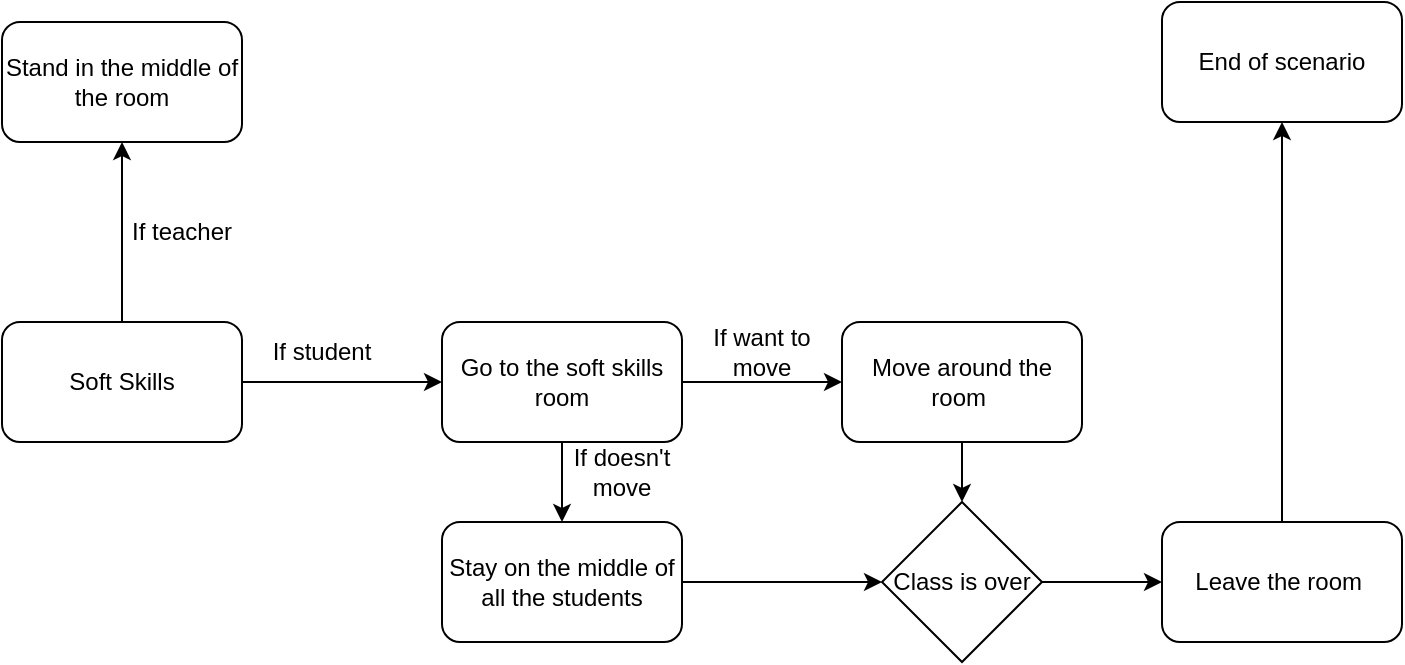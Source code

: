 <mxfile version="16.6.2" type="device"><diagram id="8Q4fqHc91in9Y62A5q7S" name="Page-3"><mxGraphModel dx="741" dy="461" grid="1" gridSize="10" guides="1" tooltips="1" connect="1" arrows="1" fold="1" page="1" pageScale="1" pageWidth="827" pageHeight="1169" background="#ffffff" math="0" shadow="0"><root><mxCell id="UfIrz_k4Wf3y0OS62gNs-0"/><mxCell id="UfIrz_k4Wf3y0OS62gNs-1" parent="UfIrz_k4Wf3y0OS62gNs-0"/><mxCell id="UfIrz_k4Wf3y0OS62gNs-3" style="edgeStyle=orthogonalEdgeStyle;rounded=0;orthogonalLoop=1;jettySize=auto;html=1;" edge="1" parent="UfIrz_k4Wf3y0OS62gNs-1" source="UfIrz_k4Wf3y0OS62gNs-2"><mxGeometry relative="1" as="geometry"><mxPoint x="60" y="130" as="targetPoint"/></mxGeometry></mxCell><mxCell id="XjYFDXdt6DOfu0zph2qX-18" value="" style="edgeStyle=orthogonalEdgeStyle;rounded=0;orthogonalLoop=1;jettySize=auto;html=1;" edge="1" parent="UfIrz_k4Wf3y0OS62gNs-1" source="UfIrz_k4Wf3y0OS62gNs-2" target="XjYFDXdt6DOfu0zph2qX-1"><mxGeometry relative="1" as="geometry"/></mxCell><mxCell id="UfIrz_k4Wf3y0OS62gNs-2" value="Soft Skills" style="rounded=1;whiteSpace=wrap;html=1;" vertex="1" parent="UfIrz_k4Wf3y0OS62gNs-1"><mxGeometry y="220" width="120" height="60" as="geometry"/></mxCell><mxCell id="UfIrz_k4Wf3y0OS62gNs-4" value="Stand in the middle of the room" style="rounded=1;whiteSpace=wrap;html=1;" vertex="1" parent="UfIrz_k4Wf3y0OS62gNs-1"><mxGeometry y="70" width="120" height="60" as="geometry"/></mxCell><mxCell id="c41__o9E34gSlg4C3WFE-0" value="If teacher" style="text;html=1;strokeColor=none;fillColor=none;align=center;verticalAlign=middle;whiteSpace=wrap;rounded=0;" vertex="1" parent="UfIrz_k4Wf3y0OS62gNs-1"><mxGeometry x="60" y="160" width="60" height="30" as="geometry"/></mxCell><mxCell id="XjYFDXdt6DOfu0zph2qX-3" value="" style="edgeStyle=orthogonalEdgeStyle;rounded=0;orthogonalLoop=1;jettySize=auto;html=1;" edge="1" parent="UfIrz_k4Wf3y0OS62gNs-1" source="XjYFDXdt6DOfu0zph2qX-1" target="XjYFDXdt6DOfu0zph2qX-2"><mxGeometry relative="1" as="geometry"/></mxCell><mxCell id="XjYFDXdt6DOfu0zph2qX-4" style="edgeStyle=orthogonalEdgeStyle;rounded=0;orthogonalLoop=1;jettySize=auto;html=1;" edge="1" parent="UfIrz_k4Wf3y0OS62gNs-1" source="XjYFDXdt6DOfu0zph2qX-1" target="XjYFDXdt6DOfu0zph2qX-5"><mxGeometry relative="1" as="geometry"><mxPoint x="280" y="350" as="targetPoint"/></mxGeometry></mxCell><mxCell id="XjYFDXdt6DOfu0zph2qX-1" value="Go to the soft skills room" style="rounded=1;whiteSpace=wrap;html=1;" vertex="1" parent="UfIrz_k4Wf3y0OS62gNs-1"><mxGeometry x="220" y="220" width="120" height="60" as="geometry"/></mxCell><mxCell id="XjYFDXdt6DOfu0zph2qX-9" value="" style="edgeStyle=orthogonalEdgeStyle;rounded=0;orthogonalLoop=1;jettySize=auto;html=1;" edge="1" parent="UfIrz_k4Wf3y0OS62gNs-1" source="XjYFDXdt6DOfu0zph2qX-2" target="XjYFDXdt6DOfu0zph2qX-6"><mxGeometry relative="1" as="geometry"/></mxCell><mxCell id="XjYFDXdt6DOfu0zph2qX-2" value="Move around the room&amp;nbsp;" style="rounded=1;whiteSpace=wrap;html=1;" vertex="1" parent="UfIrz_k4Wf3y0OS62gNs-1"><mxGeometry x="420" y="220" width="120" height="60" as="geometry"/></mxCell><mxCell id="XjYFDXdt6DOfu0zph2qX-10" value="" style="edgeStyle=orthogonalEdgeStyle;rounded=0;orthogonalLoop=1;jettySize=auto;html=1;" edge="1" parent="UfIrz_k4Wf3y0OS62gNs-1" source="XjYFDXdt6DOfu0zph2qX-5" target="XjYFDXdt6DOfu0zph2qX-6"><mxGeometry relative="1" as="geometry"/></mxCell><mxCell id="XjYFDXdt6DOfu0zph2qX-5" value="Stay on the middle of all the students" style="rounded=1;whiteSpace=wrap;html=1;" vertex="1" parent="UfIrz_k4Wf3y0OS62gNs-1"><mxGeometry x="220" y="320" width="120" height="60" as="geometry"/></mxCell><mxCell id="XjYFDXdt6DOfu0zph2qX-12" value="" style="edgeStyle=orthogonalEdgeStyle;rounded=0;orthogonalLoop=1;jettySize=auto;html=1;" edge="1" parent="UfIrz_k4Wf3y0OS62gNs-1" source="XjYFDXdt6DOfu0zph2qX-6" target="XjYFDXdt6DOfu0zph2qX-11"><mxGeometry relative="1" as="geometry"/></mxCell><mxCell id="XjYFDXdt6DOfu0zph2qX-6" value="Class is over" style="rhombus;whiteSpace=wrap;html=1;" vertex="1" parent="UfIrz_k4Wf3y0OS62gNs-1"><mxGeometry x="440" y="310" width="80" height="80" as="geometry"/></mxCell><mxCell id="XjYFDXdt6DOfu0zph2qX-14" value="" style="edgeStyle=orthogonalEdgeStyle;rounded=0;orthogonalLoop=1;jettySize=auto;html=1;" edge="1" parent="UfIrz_k4Wf3y0OS62gNs-1" source="XjYFDXdt6DOfu0zph2qX-11" target="XjYFDXdt6DOfu0zph2qX-13"><mxGeometry relative="1" as="geometry"/></mxCell><mxCell id="XjYFDXdt6DOfu0zph2qX-11" value="Leave the room&amp;nbsp;" style="rounded=1;whiteSpace=wrap;html=1;" vertex="1" parent="UfIrz_k4Wf3y0OS62gNs-1"><mxGeometry x="580" y="320" width="120" height="60" as="geometry"/></mxCell><mxCell id="XjYFDXdt6DOfu0zph2qX-13" value="End of scenario" style="whiteSpace=wrap;html=1;rounded=1;" vertex="1" parent="UfIrz_k4Wf3y0OS62gNs-1"><mxGeometry x="580" y="60" width="120" height="60" as="geometry"/></mxCell><mxCell id="XjYFDXdt6DOfu0zph2qX-15" value="If want to move" style="text;html=1;strokeColor=none;fillColor=none;align=center;verticalAlign=middle;whiteSpace=wrap;rounded=0;" vertex="1" parent="UfIrz_k4Wf3y0OS62gNs-1"><mxGeometry x="350" y="220" width="60" height="30" as="geometry"/></mxCell><mxCell id="XjYFDXdt6DOfu0zph2qX-20" value="If doesn't move" style="text;html=1;strokeColor=none;fillColor=none;align=center;verticalAlign=middle;whiteSpace=wrap;rounded=0;" vertex="1" parent="UfIrz_k4Wf3y0OS62gNs-1"><mxGeometry x="280" y="280" width="60" height="30" as="geometry"/></mxCell><mxCell id="XjYFDXdt6DOfu0zph2qX-21" value="If student" style="text;html=1;strokeColor=none;fillColor=none;align=center;verticalAlign=middle;whiteSpace=wrap;rounded=0;" vertex="1" parent="UfIrz_k4Wf3y0OS62gNs-1"><mxGeometry x="130" y="220" width="60" height="30" as="geometry"/></mxCell></root></mxGraphModel></diagram></mxfile>